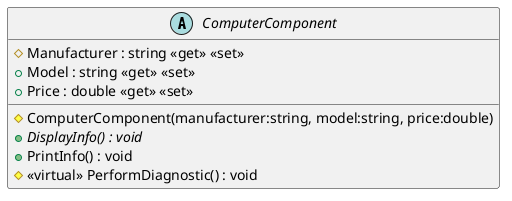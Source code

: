 @startuml
abstract class ComputerComponent {
    # Manufacturer : string <<get>> <<set>>
    + Model : string <<get>> <<set>>
    + Price : double <<get>> <<set>>
    # ComputerComponent(manufacturer:string, model:string, price:double)
    + {abstract} DisplayInfo() : void
    + PrintInfo() : void
    # <<virtual>> PerformDiagnostic() : void
}
@enduml
